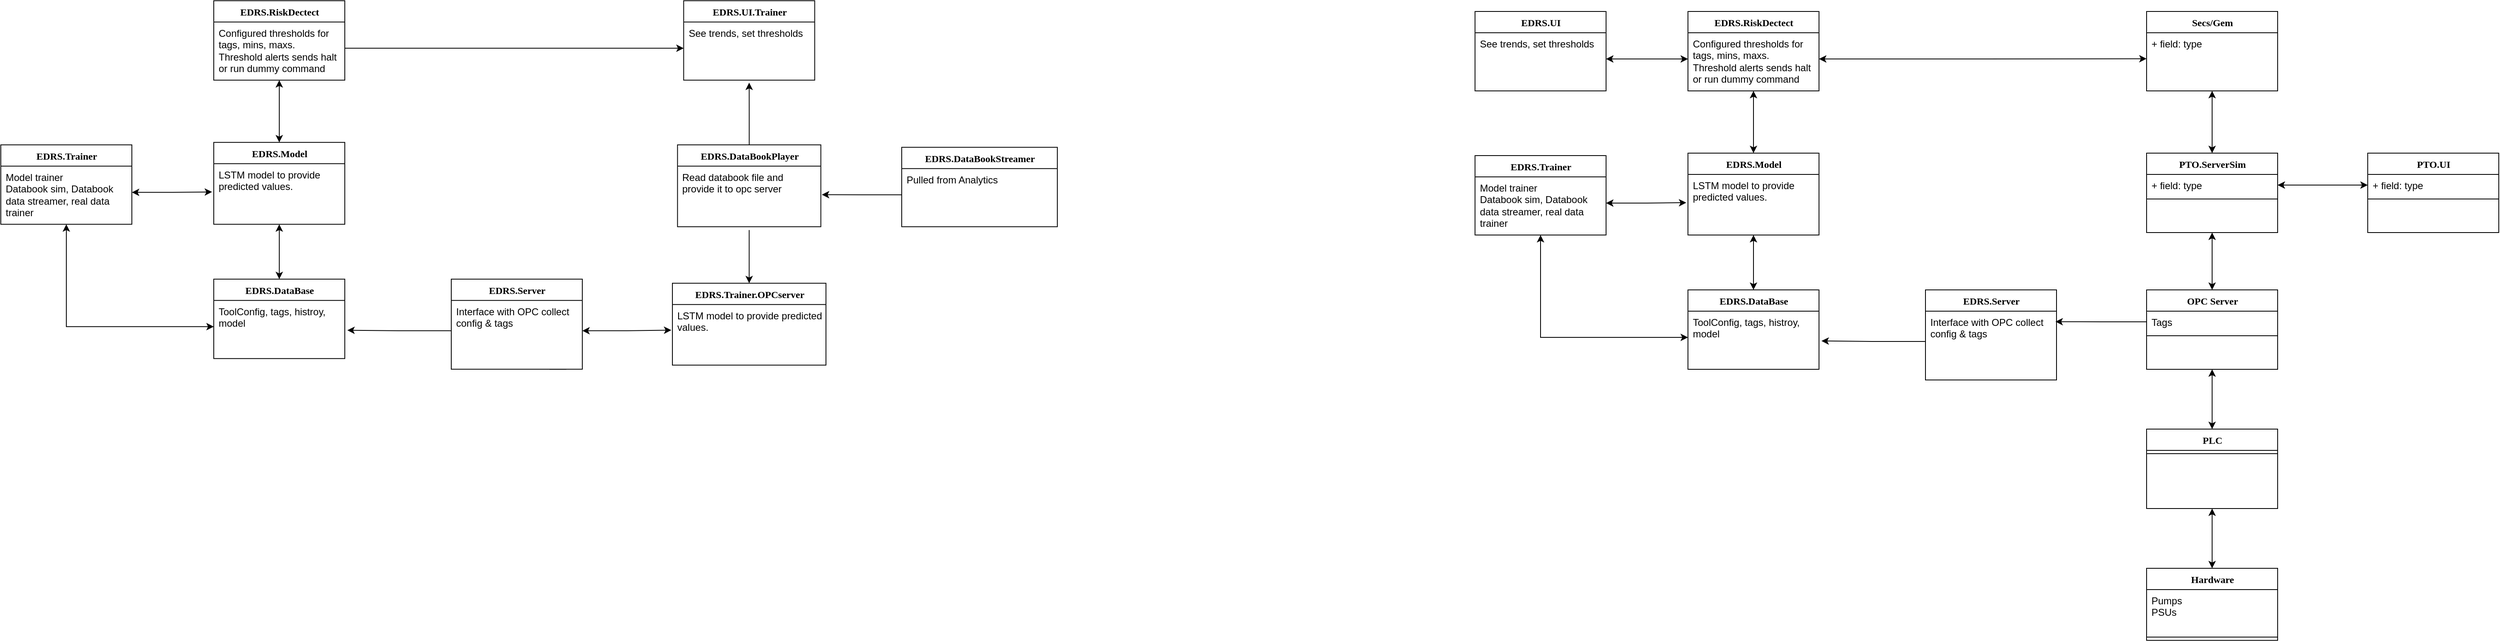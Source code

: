 <mxfile version="24.6.3" type="github">
  <diagram name="Page-1" id="9f46799a-70d6-7492-0946-bef42562c5a5">
    <mxGraphModel dx="3402" dy="1380" grid="1" gridSize="10" guides="1" tooltips="1" connect="1" arrows="1" fold="1" page="1" pageScale="1" pageWidth="1100" pageHeight="850" background="none" math="0" shadow="0">
      <root>
        <mxCell id="0" />
        <mxCell id="1" parent="0" />
        <mxCell id="jNz-noghiVYLugenPzz1-58" style="edgeStyle=orthogonalEdgeStyle;rounded=0;orthogonalLoop=1;jettySize=auto;html=1;exitX=0.5;exitY=0;exitDx=0;exitDy=0;entryX=0.5;entryY=1;entryDx=0;entryDy=0;startArrow=classic;startFill=1;" edge="1" parent="1" source="78961159f06e98e8-30" target="jNz-noghiVYLugenPzz1-15">
          <mxGeometry relative="1" as="geometry" />
        </mxCell>
        <mxCell id="78961159f06e98e8-30" value="PTO.ServerSim" style="swimlane;html=1;fontStyle=1;align=center;verticalAlign=top;childLayout=stackLayout;horizontal=1;startSize=26;horizontalStack=0;resizeParent=1;resizeLast=0;collapsible=1;marginBottom=0;swimlaneFillColor=#ffffff;rounded=0;shadow=0;comic=0;labelBackgroundColor=none;strokeWidth=1;fillColor=none;fontFamily=Verdana;fontSize=12" parent="1" vertex="1">
          <mxGeometry x="430" y="83" width="160" height="97" as="geometry" />
        </mxCell>
        <mxCell id="78961159f06e98e8-31" value="+ field: type" style="text;html=1;strokeColor=none;fillColor=none;align=left;verticalAlign=top;spacingLeft=4;spacingRight=4;whiteSpace=wrap;overflow=hidden;rotatable=0;points=[[0,0.5],[1,0.5]];portConstraint=eastwest;" parent="78961159f06e98e8-30" vertex="1">
          <mxGeometry y="26" width="160" height="26" as="geometry" />
        </mxCell>
        <mxCell id="78961159f06e98e8-38" value="" style="line;html=1;strokeWidth=1;fillColor=none;align=left;verticalAlign=middle;spacingTop=-1;spacingLeft=3;spacingRight=3;rotatable=0;labelPosition=right;points=[];portConstraint=eastwest;" parent="78961159f06e98e8-30" vertex="1">
          <mxGeometry y="52" width="160" height="8" as="geometry" />
        </mxCell>
        <mxCell id="jNz-noghiVYLugenPzz1-57" style="edgeStyle=orthogonalEdgeStyle;rounded=0;orthogonalLoop=1;jettySize=auto;html=1;exitX=0.5;exitY=0;exitDx=0;exitDy=0;entryX=0.5;entryY=1;entryDx=0;entryDy=0;startArrow=classic;startFill=1;" edge="1" parent="1" source="jNz-noghiVYLugenPzz1-2" target="78961159f06e98e8-30">
          <mxGeometry relative="1" as="geometry" />
        </mxCell>
        <mxCell id="jNz-noghiVYLugenPzz1-60" style="edgeStyle=orthogonalEdgeStyle;rounded=0;orthogonalLoop=1;jettySize=auto;html=1;exitX=0.5;exitY=1;exitDx=0;exitDy=0;startArrow=classic;startFill=1;" edge="1" parent="1" source="jNz-noghiVYLugenPzz1-2" target="jNz-noghiVYLugenPzz1-7">
          <mxGeometry relative="1" as="geometry" />
        </mxCell>
        <mxCell id="jNz-noghiVYLugenPzz1-2" value="OPC Server" style="swimlane;html=1;fontStyle=1;align=center;verticalAlign=top;childLayout=stackLayout;horizontal=1;startSize=26;horizontalStack=0;resizeParent=1;resizeLast=0;collapsible=1;marginBottom=0;swimlaneFillColor=#ffffff;rounded=0;shadow=0;comic=0;labelBackgroundColor=none;strokeWidth=1;fillColor=none;fontFamily=Verdana;fontSize=12" vertex="1" parent="1">
          <mxGeometry x="430" y="250" width="160" height="97" as="geometry" />
        </mxCell>
        <mxCell id="jNz-noghiVYLugenPzz1-3" value="Tags" style="text;html=1;strokeColor=none;fillColor=none;align=left;verticalAlign=top;spacingLeft=4;spacingRight=4;whiteSpace=wrap;overflow=hidden;rotatable=0;points=[[0,0.5],[1,0.5]];portConstraint=eastwest;" vertex="1" parent="jNz-noghiVYLugenPzz1-2">
          <mxGeometry y="26" width="160" height="26" as="geometry" />
        </mxCell>
        <mxCell id="jNz-noghiVYLugenPzz1-4" value="" style="line;html=1;strokeWidth=1;fillColor=none;align=left;verticalAlign=middle;spacingTop=-1;spacingLeft=3;spacingRight=3;rotatable=0;labelPosition=right;points=[];portConstraint=eastwest;" vertex="1" parent="jNz-noghiVYLugenPzz1-2">
          <mxGeometry y="52" width="160" height="8" as="geometry" />
        </mxCell>
        <mxCell id="jNz-noghiVYLugenPzz1-62" style="edgeStyle=orthogonalEdgeStyle;rounded=0;orthogonalLoop=1;jettySize=auto;html=1;exitX=0.5;exitY=1;exitDx=0;exitDy=0;entryX=0.5;entryY=0;entryDx=0;entryDy=0;startArrow=classic;startFill=1;" edge="1" parent="1" source="jNz-noghiVYLugenPzz1-7" target="jNz-noghiVYLugenPzz1-11">
          <mxGeometry relative="1" as="geometry" />
        </mxCell>
        <mxCell id="jNz-noghiVYLugenPzz1-7" value="PLC" style="swimlane;html=1;fontStyle=1;align=center;verticalAlign=top;childLayout=stackLayout;horizontal=1;startSize=26;horizontalStack=0;resizeParent=1;resizeLast=0;collapsible=1;marginBottom=0;swimlaneFillColor=#ffffff;rounded=0;shadow=0;comic=0;labelBackgroundColor=none;strokeWidth=1;fillColor=none;fontFamily=Verdana;fontSize=12" vertex="1" parent="1">
          <mxGeometry x="430" y="420" width="160" height="97" as="geometry" />
        </mxCell>
        <mxCell id="jNz-noghiVYLugenPzz1-9" value="" style="line;html=1;strokeWidth=1;fillColor=none;align=left;verticalAlign=middle;spacingTop=-1;spacingLeft=3;spacingRight=3;rotatable=0;labelPosition=right;points=[];portConstraint=eastwest;" vertex="1" parent="jNz-noghiVYLugenPzz1-7">
          <mxGeometry y="26" width="160" height="8" as="geometry" />
        </mxCell>
        <mxCell id="jNz-noghiVYLugenPzz1-11" value="Hardware" style="swimlane;html=1;fontStyle=1;align=center;verticalAlign=top;childLayout=stackLayout;horizontal=1;startSize=26;horizontalStack=0;resizeParent=1;resizeLast=0;collapsible=1;marginBottom=0;swimlaneFillColor=#ffffff;rounded=0;shadow=0;comic=0;labelBackgroundColor=none;strokeWidth=1;fillColor=none;fontFamily=Verdana;fontSize=12" vertex="1" parent="1">
          <mxGeometry x="430" y="590" width="160" height="88" as="geometry" />
        </mxCell>
        <mxCell id="jNz-noghiVYLugenPzz1-12" value="&lt;div&gt;Pumps&lt;/div&gt;&lt;div&gt;PSUs&lt;/div&gt;" style="text;html=1;strokeColor=none;fillColor=none;align=left;verticalAlign=top;spacingLeft=4;spacingRight=4;whiteSpace=wrap;overflow=hidden;rotatable=0;points=[[0,0.5],[1,0.5]];portConstraint=eastwest;" vertex="1" parent="jNz-noghiVYLugenPzz1-11">
          <mxGeometry y="26" width="160" height="54" as="geometry" />
        </mxCell>
        <mxCell id="jNz-noghiVYLugenPzz1-13" value="" style="line;html=1;strokeWidth=1;fillColor=none;align=left;verticalAlign=middle;spacingTop=-1;spacingLeft=3;spacingRight=3;rotatable=0;labelPosition=right;points=[];portConstraint=eastwest;" vertex="1" parent="jNz-noghiVYLugenPzz1-11">
          <mxGeometry y="80" width="160" height="8" as="geometry" />
        </mxCell>
        <mxCell id="jNz-noghiVYLugenPzz1-15" value="Secs/Gem" style="swimlane;html=1;fontStyle=1;align=center;verticalAlign=top;childLayout=stackLayout;horizontal=1;startSize=26;horizontalStack=0;resizeParent=1;resizeLast=0;collapsible=1;marginBottom=0;swimlaneFillColor=#ffffff;rounded=0;shadow=0;comic=0;labelBackgroundColor=none;strokeWidth=1;fillColor=none;fontFamily=Verdana;fontSize=12" vertex="1" parent="1">
          <mxGeometry x="430" y="-90" width="160" height="97" as="geometry" />
        </mxCell>
        <mxCell id="jNz-noghiVYLugenPzz1-16" value="+ field: type" style="text;html=1;strokeColor=none;fillColor=none;align=left;verticalAlign=top;spacingLeft=4;spacingRight=4;whiteSpace=wrap;overflow=hidden;rotatable=0;points=[[0,0.5],[1,0.5]];portConstraint=eastwest;" vertex="1" parent="jNz-noghiVYLugenPzz1-15">
          <mxGeometry y="26" width="160" height="26" as="geometry" />
        </mxCell>
        <mxCell id="jNz-noghiVYLugenPzz1-18" value="PTO.UI" style="swimlane;html=1;fontStyle=1;align=center;verticalAlign=top;childLayout=stackLayout;horizontal=1;startSize=26;horizontalStack=0;resizeParent=1;resizeLast=0;collapsible=1;marginBottom=0;swimlaneFillColor=#ffffff;rounded=0;shadow=0;comic=0;labelBackgroundColor=none;strokeWidth=1;fillColor=none;fontFamily=Verdana;fontSize=12" vertex="1" parent="1">
          <mxGeometry x="700" y="83" width="160" height="97" as="geometry" />
        </mxCell>
        <mxCell id="jNz-noghiVYLugenPzz1-19" value="+ field: type" style="text;html=1;strokeColor=none;fillColor=none;align=left;verticalAlign=top;spacingLeft=4;spacingRight=4;whiteSpace=wrap;overflow=hidden;rotatable=0;points=[[0,0.5],[1,0.5]];portConstraint=eastwest;" vertex="1" parent="jNz-noghiVYLugenPzz1-18">
          <mxGeometry y="26" width="160" height="26" as="geometry" />
        </mxCell>
        <mxCell id="jNz-noghiVYLugenPzz1-20" value="" style="line;html=1;strokeWidth=1;fillColor=none;align=left;verticalAlign=middle;spacingTop=-1;spacingLeft=3;spacingRight=3;rotatable=0;labelPosition=right;points=[];portConstraint=eastwest;" vertex="1" parent="jNz-noghiVYLugenPzz1-18">
          <mxGeometry y="52" width="160" height="8" as="geometry" />
        </mxCell>
        <mxCell id="jNz-noghiVYLugenPzz1-27" style="edgeStyle=orthogonalEdgeStyle;rounded=0;orthogonalLoop=1;jettySize=auto;html=1;exitX=0.75;exitY=1;exitDx=0;exitDy=0;" edge="1" parent="1" source="jNz-noghiVYLugenPzz1-23">
          <mxGeometry relative="1" as="geometry">
            <mxPoint x="300" y="350" as="targetPoint" />
          </mxGeometry>
        </mxCell>
        <mxCell id="jNz-noghiVYLugenPzz1-23" value="EDRS.Server" style="swimlane;html=1;fontStyle=1;align=center;verticalAlign=top;childLayout=stackLayout;horizontal=1;startSize=26;horizontalStack=0;resizeParent=1;resizeLast=0;collapsible=1;marginBottom=0;swimlaneFillColor=#ffffff;rounded=0;shadow=0;comic=0;labelBackgroundColor=none;strokeWidth=1;fillColor=none;fontFamily=Verdana;fontSize=12" vertex="1" parent="1">
          <mxGeometry x="160" y="250" width="160" height="110" as="geometry" />
        </mxCell>
        <mxCell id="jNz-noghiVYLugenPzz1-24" value="Interface with OPC collect config &amp;amp; tags" style="text;html=1;strokeColor=none;fillColor=none;align=left;verticalAlign=top;spacingLeft=4;spacingRight=4;whiteSpace=wrap;overflow=hidden;rotatable=0;points=[[0,0.5],[1,0.5]];portConstraint=eastwest;" vertex="1" parent="jNz-noghiVYLugenPzz1-23">
          <mxGeometry y="26" width="160" height="74" as="geometry" />
        </mxCell>
        <mxCell id="jNz-noghiVYLugenPzz1-68" style="edgeStyle=orthogonalEdgeStyle;rounded=0;orthogonalLoop=1;jettySize=auto;html=1;exitX=0.5;exitY=0;exitDx=0;exitDy=0;entryX=0.5;entryY=1;entryDx=0;entryDy=0;startArrow=classic;startFill=1;" edge="1" parent="1" source="jNz-noghiVYLugenPzz1-28" target="jNz-noghiVYLugenPzz1-31">
          <mxGeometry relative="1" as="geometry" />
        </mxCell>
        <mxCell id="jNz-noghiVYLugenPzz1-28" value="EDRS.Model" style="swimlane;html=1;fontStyle=1;align=center;verticalAlign=top;childLayout=stackLayout;horizontal=1;startSize=26;horizontalStack=0;resizeParent=1;resizeLast=0;collapsible=1;marginBottom=0;swimlaneFillColor=#ffffff;rounded=0;shadow=0;comic=0;labelBackgroundColor=none;strokeWidth=1;fillColor=none;fontFamily=Verdana;fontSize=12" vertex="1" parent="1">
          <mxGeometry x="-130" y="83" width="160" height="100" as="geometry" />
        </mxCell>
        <mxCell id="jNz-noghiVYLugenPzz1-29" value="LSTM model to provide predicted values.&amp;nbsp;" style="text;html=1;strokeColor=none;fillColor=none;align=left;verticalAlign=top;spacingLeft=4;spacingRight=4;whiteSpace=wrap;overflow=hidden;rotatable=0;points=[[0,0.5],[1,0.5]];portConstraint=eastwest;" vertex="1" parent="jNz-noghiVYLugenPzz1-28">
          <mxGeometry y="26" width="160" height="74" as="geometry" />
        </mxCell>
        <mxCell id="jNz-noghiVYLugenPzz1-31" value="EDRS.RiskDectect" style="swimlane;html=1;fontStyle=1;align=center;verticalAlign=top;childLayout=stackLayout;horizontal=1;startSize=26;horizontalStack=0;resizeParent=1;resizeLast=0;collapsible=1;marginBottom=0;swimlaneFillColor=#ffffff;rounded=0;shadow=0;comic=0;labelBackgroundColor=none;strokeWidth=1;fillColor=none;fontFamily=Verdana;fontSize=12" vertex="1" parent="1">
          <mxGeometry x="-130" y="-90" width="160" height="97" as="geometry" />
        </mxCell>
        <mxCell id="jNz-noghiVYLugenPzz1-84" style="edgeStyle=orthogonalEdgeStyle;rounded=0;orthogonalLoop=1;jettySize=auto;html=1;exitX=1;exitY=0.5;exitDx=0;exitDy=0;startArrow=classic;startFill=1;" edge="1" parent="jNz-noghiVYLugenPzz1-31" source="jNz-noghiVYLugenPzz1-32">
          <mxGeometry relative="1" as="geometry">
            <mxPoint x="560" y="57.69" as="targetPoint" />
          </mxGeometry>
        </mxCell>
        <mxCell id="jNz-noghiVYLugenPzz1-32" value="Configured thresholds for tags, mins, maxs.&lt;div&gt;Threshold alerts sends halt or run dummy command&lt;/div&gt;" style="text;html=1;strokeColor=none;fillColor=none;align=left;verticalAlign=top;spacingLeft=4;spacingRight=4;whiteSpace=wrap;overflow=hidden;rotatable=0;points=[[0,0.5],[1,0.5]];portConstraint=eastwest;" vertex="1" parent="jNz-noghiVYLugenPzz1-31">
          <mxGeometry y="26" width="160" height="64" as="geometry" />
        </mxCell>
        <mxCell id="jNz-noghiVYLugenPzz1-34" value="EDRS.Trainer" style="swimlane;html=1;fontStyle=1;align=center;verticalAlign=top;childLayout=stackLayout;horizontal=1;startSize=26;horizontalStack=0;resizeParent=1;resizeLast=0;collapsible=1;marginBottom=0;swimlaneFillColor=#ffffff;rounded=0;shadow=0;comic=0;labelBackgroundColor=none;strokeWidth=1;fillColor=none;fontFamily=Verdana;fontSize=12" vertex="1" parent="1">
          <mxGeometry x="-390" y="86" width="160" height="97" as="geometry" />
        </mxCell>
        <mxCell id="jNz-noghiVYLugenPzz1-35" value="Model trainer&lt;div&gt;Databook sim, Databook data streamer, real data trainer&lt;/div&gt;" style="text;html=1;strokeColor=none;fillColor=none;align=left;verticalAlign=top;spacingLeft=4;spacingRight=4;whiteSpace=wrap;overflow=hidden;rotatable=0;points=[[0,0.5],[1,0.5]];portConstraint=eastwest;" vertex="1" parent="jNz-noghiVYLugenPzz1-34">
          <mxGeometry y="26" width="160" height="64" as="geometry" />
        </mxCell>
        <mxCell id="jNz-noghiVYLugenPzz1-64" style="edgeStyle=orthogonalEdgeStyle;rounded=0;orthogonalLoop=1;jettySize=auto;html=1;exitX=0.5;exitY=0;exitDx=0;exitDy=0;entryX=0.5;entryY=1;entryDx=0;entryDy=0;startArrow=classic;startFill=1;" edge="1" parent="1" source="jNz-noghiVYLugenPzz1-37" target="jNz-noghiVYLugenPzz1-28">
          <mxGeometry relative="1" as="geometry" />
        </mxCell>
        <mxCell id="jNz-noghiVYLugenPzz1-37" value="EDRS.DataBase" style="swimlane;html=1;fontStyle=1;align=center;verticalAlign=top;childLayout=stackLayout;horizontal=1;startSize=26;horizontalStack=0;resizeParent=1;resizeLast=0;collapsible=1;marginBottom=0;swimlaneFillColor=#ffffff;rounded=0;shadow=0;comic=0;labelBackgroundColor=none;strokeWidth=1;fillColor=none;fontFamily=Verdana;fontSize=12" vertex="1" parent="1">
          <mxGeometry x="-130" y="250" width="160" height="97" as="geometry" />
        </mxCell>
        <mxCell id="jNz-noghiVYLugenPzz1-38" value="ToolConfig, tags, histroy, model" style="text;html=1;strokeColor=none;fillColor=none;align=left;verticalAlign=top;spacingLeft=4;spacingRight=4;whiteSpace=wrap;overflow=hidden;rotatable=0;points=[[0,0.5],[1,0.5]];portConstraint=eastwest;" vertex="1" parent="jNz-noghiVYLugenPzz1-37">
          <mxGeometry y="26" width="160" height="64" as="geometry" />
        </mxCell>
        <mxCell id="jNz-noghiVYLugenPzz1-45" value="EDRS.UI" style="swimlane;html=1;fontStyle=1;align=center;verticalAlign=top;childLayout=stackLayout;horizontal=1;startSize=26;horizontalStack=0;resizeParent=1;resizeLast=0;collapsible=1;marginBottom=0;swimlaneFillColor=#ffffff;rounded=0;shadow=0;comic=0;labelBackgroundColor=none;strokeWidth=1;fillColor=none;fontFamily=Verdana;fontSize=12" vertex="1" parent="1">
          <mxGeometry x="-390" y="-90" width="160" height="97" as="geometry" />
        </mxCell>
        <mxCell id="jNz-noghiVYLugenPzz1-46" value="See trends, set thresholds" style="text;html=1;strokeColor=none;fillColor=none;align=left;verticalAlign=top;spacingLeft=4;spacingRight=4;whiteSpace=wrap;overflow=hidden;rotatable=0;points=[[0,0.5],[1,0.5]];portConstraint=eastwest;" vertex="1" parent="jNz-noghiVYLugenPzz1-45">
          <mxGeometry y="26" width="160" height="64" as="geometry" />
        </mxCell>
        <mxCell id="jNz-noghiVYLugenPzz1-59" style="edgeStyle=orthogonalEdgeStyle;rounded=0;orthogonalLoop=1;jettySize=auto;html=1;exitX=1;exitY=0.5;exitDx=0;exitDy=0;entryX=0;entryY=0.5;entryDx=0;entryDy=0;startArrow=classic;startFill=1;" edge="1" parent="1" source="78961159f06e98e8-31" target="jNz-noghiVYLugenPzz1-19">
          <mxGeometry relative="1" as="geometry" />
        </mxCell>
        <mxCell id="jNz-noghiVYLugenPzz1-75" style="edgeStyle=orthogonalEdgeStyle;rounded=0;orthogonalLoop=1;jettySize=auto;html=1;startArrow=classic;startFill=1;" edge="1" parent="1" source="jNz-noghiVYLugenPzz1-46" target="jNz-noghiVYLugenPzz1-32">
          <mxGeometry relative="1" as="geometry" />
        </mxCell>
        <mxCell id="jNz-noghiVYLugenPzz1-78" style="edgeStyle=orthogonalEdgeStyle;rounded=0;orthogonalLoop=1;jettySize=auto;html=1;exitX=0;exitY=0.5;exitDx=0;exitDy=0;entryX=0.992;entryY=0.173;entryDx=0;entryDy=0;entryPerimeter=0;" edge="1" parent="1" source="jNz-noghiVYLugenPzz1-3" target="jNz-noghiVYLugenPzz1-24">
          <mxGeometry relative="1" as="geometry" />
        </mxCell>
        <mxCell id="jNz-noghiVYLugenPzz1-79" style="edgeStyle=orthogonalEdgeStyle;rounded=0;orthogonalLoop=1;jettySize=auto;html=1;entryX=0.5;entryY=1;entryDx=0;entryDy=0;startArrow=classic;startFill=1;" edge="1" parent="1" source="jNz-noghiVYLugenPzz1-38" target="jNz-noghiVYLugenPzz1-34">
          <mxGeometry relative="1" as="geometry" />
        </mxCell>
        <mxCell id="jNz-noghiVYLugenPzz1-81" style="edgeStyle=orthogonalEdgeStyle;rounded=0;orthogonalLoop=1;jettySize=auto;html=1;entryX=-0.013;entryY=0.466;entryDx=0;entryDy=0;entryPerimeter=0;startArrow=classic;startFill=1;" edge="1" parent="1" source="jNz-noghiVYLugenPzz1-35" target="jNz-noghiVYLugenPzz1-29">
          <mxGeometry relative="1" as="geometry">
            <mxPoint x="-140" y="144" as="targetPoint" />
          </mxGeometry>
        </mxCell>
        <mxCell id="jNz-noghiVYLugenPzz1-82" style="edgeStyle=orthogonalEdgeStyle;rounded=0;orthogonalLoop=1;jettySize=auto;html=1;entryX=1.019;entryY=0.568;entryDx=0;entryDy=0;entryPerimeter=0;startArrow=none;startFill=0;endArrow=classic;endFill=1;" edge="1" parent="1" source="jNz-noghiVYLugenPzz1-24" target="jNz-noghiVYLugenPzz1-38">
          <mxGeometry relative="1" as="geometry" />
        </mxCell>
        <mxCell id="jNz-noghiVYLugenPzz1-85" value="EDRS.DataBookStreamer" style="swimlane;html=1;fontStyle=1;align=center;verticalAlign=top;childLayout=stackLayout;horizontal=1;startSize=26;horizontalStack=0;resizeParent=1;resizeLast=0;collapsible=1;marginBottom=0;swimlaneFillColor=#ffffff;rounded=0;shadow=0;comic=0;labelBackgroundColor=none;strokeWidth=1;fillColor=none;fontFamily=Verdana;fontSize=12" vertex="1" parent="1">
          <mxGeometry x="-1090" y="75.92" width="190" height="97" as="geometry" />
        </mxCell>
        <mxCell id="jNz-noghiVYLugenPzz1-86" value="Pulled from Analytics" style="text;html=1;strokeColor=none;fillColor=none;align=left;verticalAlign=top;spacingLeft=4;spacingRight=4;whiteSpace=wrap;overflow=hidden;rotatable=0;points=[[0,0.5],[1,0.5]];portConstraint=eastwest;" vertex="1" parent="jNz-noghiVYLugenPzz1-85">
          <mxGeometry y="26" width="190" height="64" as="geometry" />
        </mxCell>
        <mxCell id="jNz-noghiVYLugenPzz1-129" style="edgeStyle=orthogonalEdgeStyle;rounded=0;orthogonalLoop=1;jettySize=auto;html=1;" edge="1" parent="1" source="jNz-noghiVYLugenPzz1-87">
          <mxGeometry relative="1" as="geometry">
            <mxPoint x="-1276.25" y="-3.08" as="targetPoint" />
          </mxGeometry>
        </mxCell>
        <mxCell id="jNz-noghiVYLugenPzz1-87" value="EDRS.DataBookPlayer" style="swimlane;html=1;fontStyle=1;align=center;verticalAlign=top;childLayout=stackLayout;horizontal=1;startSize=26;horizontalStack=0;resizeParent=1;resizeLast=0;collapsible=1;marginBottom=0;swimlaneFillColor=#ffffff;rounded=0;shadow=0;comic=0;labelBackgroundColor=none;strokeWidth=1;fillColor=none;fontFamily=Verdana;fontSize=12" vertex="1" parent="1">
          <mxGeometry x="-1363.75" y="72.92" width="175" height="100" as="geometry" />
        </mxCell>
        <mxCell id="jNz-noghiVYLugenPzz1-88" value="Read databook file and provide it to opc server" style="text;html=1;strokeColor=none;fillColor=none;align=left;verticalAlign=top;spacingLeft=4;spacingRight=4;whiteSpace=wrap;overflow=hidden;rotatable=0;points=[[0,0.5],[1,0.5]];portConstraint=eastwest;" vertex="1" parent="jNz-noghiVYLugenPzz1-87">
          <mxGeometry y="26" width="175" height="74" as="geometry" />
        </mxCell>
        <mxCell id="jNz-noghiVYLugenPzz1-122" style="edgeStyle=orthogonalEdgeStyle;rounded=0;orthogonalLoop=1;jettySize=auto;html=1;startArrow=classic;startFill=1;endArrow=none;endFill=0;" edge="1" parent="1" source="jNz-noghiVYLugenPzz1-90">
          <mxGeometry relative="1" as="geometry">
            <mxPoint x="-1276.25" y="176.92" as="targetPoint" />
          </mxGeometry>
        </mxCell>
        <mxCell id="jNz-noghiVYLugenPzz1-90" value="EDRS.Trainer.OPCserver" style="swimlane;html=1;fontStyle=1;align=center;verticalAlign=top;childLayout=stackLayout;horizontal=1;startSize=26;horizontalStack=0;resizeParent=1;resizeLast=0;collapsible=1;marginBottom=0;swimlaneFillColor=#ffffff;rounded=0;shadow=0;comic=0;labelBackgroundColor=none;strokeWidth=1;fillColor=none;fontFamily=Verdana;fontSize=12" vertex="1" parent="1">
          <mxGeometry x="-1370" y="241.92" width="187.5" height="100" as="geometry" />
        </mxCell>
        <mxCell id="jNz-noghiVYLugenPzz1-91" value="LSTM model to provide predicted values.&amp;nbsp;" style="text;html=1;strokeColor=none;fillColor=none;align=left;verticalAlign=top;spacingLeft=4;spacingRight=4;whiteSpace=wrap;overflow=hidden;rotatable=0;points=[[0,0.5],[1,0.5]];portConstraint=eastwest;" vertex="1" parent="jNz-noghiVYLugenPzz1-90">
          <mxGeometry y="26" width="187.5" height="74" as="geometry" />
        </mxCell>
        <mxCell id="jNz-noghiVYLugenPzz1-98" style="edgeStyle=orthogonalEdgeStyle;rounded=0;orthogonalLoop=1;jettySize=auto;html=1;exitX=0.75;exitY=1;exitDx=0;exitDy=0;" edge="1" parent="1" source="jNz-noghiVYLugenPzz1-99">
          <mxGeometry relative="1" as="geometry">
            <mxPoint x="-1500" y="336.92" as="targetPoint" />
          </mxGeometry>
        </mxCell>
        <mxCell id="jNz-noghiVYLugenPzz1-99" value="EDRS.Server" style="swimlane;html=1;fontStyle=1;align=center;verticalAlign=top;childLayout=stackLayout;horizontal=1;startSize=26;horizontalStack=0;resizeParent=1;resizeLast=0;collapsible=1;marginBottom=0;swimlaneFillColor=#ffffff;rounded=0;shadow=0;comic=0;labelBackgroundColor=none;strokeWidth=1;fillColor=none;fontFamily=Verdana;fontSize=12" vertex="1" parent="1">
          <mxGeometry x="-1640" y="236.92" width="160" height="110" as="geometry" />
        </mxCell>
        <mxCell id="jNz-noghiVYLugenPzz1-100" value="Interface with OPC collect config &amp;amp; tags" style="text;html=1;strokeColor=none;fillColor=none;align=left;verticalAlign=top;spacingLeft=4;spacingRight=4;whiteSpace=wrap;overflow=hidden;rotatable=0;points=[[0,0.5],[1,0.5]];portConstraint=eastwest;" vertex="1" parent="jNz-noghiVYLugenPzz1-99">
          <mxGeometry y="26" width="160" height="74" as="geometry" />
        </mxCell>
        <mxCell id="jNz-noghiVYLugenPzz1-101" style="edgeStyle=orthogonalEdgeStyle;rounded=0;orthogonalLoop=1;jettySize=auto;html=1;exitX=0.5;exitY=0;exitDx=0;exitDy=0;entryX=0.5;entryY=1;entryDx=0;entryDy=0;startArrow=classic;startFill=1;" edge="1" parent="1" source="jNz-noghiVYLugenPzz1-102" target="jNz-noghiVYLugenPzz1-104">
          <mxGeometry relative="1" as="geometry" />
        </mxCell>
        <mxCell id="jNz-noghiVYLugenPzz1-102" value="EDRS.Model" style="swimlane;html=1;fontStyle=1;align=center;verticalAlign=top;childLayout=stackLayout;horizontal=1;startSize=26;horizontalStack=0;resizeParent=1;resizeLast=0;collapsible=1;marginBottom=0;swimlaneFillColor=#ffffff;rounded=0;shadow=0;comic=0;labelBackgroundColor=none;strokeWidth=1;fillColor=none;fontFamily=Verdana;fontSize=12" vertex="1" parent="1">
          <mxGeometry x="-1930" y="69.92" width="160" height="100" as="geometry" />
        </mxCell>
        <mxCell id="jNz-noghiVYLugenPzz1-103" value="LSTM model to provide predicted values.&amp;nbsp;" style="text;html=1;strokeColor=none;fillColor=none;align=left;verticalAlign=top;spacingLeft=4;spacingRight=4;whiteSpace=wrap;overflow=hidden;rotatable=0;points=[[0,0.5],[1,0.5]];portConstraint=eastwest;" vertex="1" parent="jNz-noghiVYLugenPzz1-102">
          <mxGeometry y="26" width="160" height="74" as="geometry" />
        </mxCell>
        <mxCell id="jNz-noghiVYLugenPzz1-104" value="EDRS.RiskDectect" style="swimlane;html=1;fontStyle=1;align=center;verticalAlign=top;childLayout=stackLayout;horizontal=1;startSize=26;horizontalStack=0;resizeParent=1;resizeLast=0;collapsible=1;marginBottom=0;swimlaneFillColor=#ffffff;rounded=0;shadow=0;comic=0;labelBackgroundColor=none;strokeWidth=1;fillColor=none;fontFamily=Verdana;fontSize=12" vertex="1" parent="1">
          <mxGeometry x="-1930" y="-103.08" width="160" height="97" as="geometry" />
        </mxCell>
        <mxCell id="jNz-noghiVYLugenPzz1-106" value="Configured thresholds for tags, mins, maxs.&lt;div&gt;Threshold alerts sends halt or run dummy command&lt;/div&gt;" style="text;html=1;strokeColor=none;fillColor=none;align=left;verticalAlign=top;spacingLeft=4;spacingRight=4;whiteSpace=wrap;overflow=hidden;rotatable=0;points=[[0,0.5],[1,0.5]];portConstraint=eastwest;" vertex="1" parent="jNz-noghiVYLugenPzz1-104">
          <mxGeometry y="26" width="160" height="64" as="geometry" />
        </mxCell>
        <mxCell id="jNz-noghiVYLugenPzz1-107" value="EDRS.Trainer" style="swimlane;html=1;fontStyle=1;align=center;verticalAlign=top;childLayout=stackLayout;horizontal=1;startSize=26;horizontalStack=0;resizeParent=1;resizeLast=0;collapsible=1;marginBottom=0;swimlaneFillColor=#ffffff;rounded=0;shadow=0;comic=0;labelBackgroundColor=none;strokeWidth=1;fillColor=none;fontFamily=Verdana;fontSize=12" vertex="1" parent="1">
          <mxGeometry x="-2190" y="72.92" width="160" height="97" as="geometry" />
        </mxCell>
        <mxCell id="jNz-noghiVYLugenPzz1-108" value="Model trainer&lt;div&gt;Databook sim, Databook data streamer, real data trainer&lt;/div&gt;" style="text;html=1;strokeColor=none;fillColor=none;align=left;verticalAlign=top;spacingLeft=4;spacingRight=4;whiteSpace=wrap;overflow=hidden;rotatable=0;points=[[0,0.5],[1,0.5]];portConstraint=eastwest;" vertex="1" parent="jNz-noghiVYLugenPzz1-107">
          <mxGeometry y="26" width="160" height="64" as="geometry" />
        </mxCell>
        <mxCell id="jNz-noghiVYLugenPzz1-109" style="edgeStyle=orthogonalEdgeStyle;rounded=0;orthogonalLoop=1;jettySize=auto;html=1;exitX=0.5;exitY=0;exitDx=0;exitDy=0;entryX=0.5;entryY=1;entryDx=0;entryDy=0;startArrow=classic;startFill=1;" edge="1" parent="1" source="jNz-noghiVYLugenPzz1-110" target="jNz-noghiVYLugenPzz1-102">
          <mxGeometry relative="1" as="geometry" />
        </mxCell>
        <mxCell id="jNz-noghiVYLugenPzz1-110" value="EDRS.DataBase" style="swimlane;html=1;fontStyle=1;align=center;verticalAlign=top;childLayout=stackLayout;horizontal=1;startSize=26;horizontalStack=0;resizeParent=1;resizeLast=0;collapsible=1;marginBottom=0;swimlaneFillColor=#ffffff;rounded=0;shadow=0;comic=0;labelBackgroundColor=none;strokeWidth=1;fillColor=none;fontFamily=Verdana;fontSize=12" vertex="1" parent="1">
          <mxGeometry x="-1930" y="236.92" width="160" height="97" as="geometry" />
        </mxCell>
        <mxCell id="jNz-noghiVYLugenPzz1-111" value="ToolConfig, tags, histroy, model" style="text;html=1;strokeColor=none;fillColor=none;align=left;verticalAlign=top;spacingLeft=4;spacingRight=4;whiteSpace=wrap;overflow=hidden;rotatable=0;points=[[0,0.5],[1,0.5]];portConstraint=eastwest;" vertex="1" parent="jNz-noghiVYLugenPzz1-110">
          <mxGeometry y="26" width="160" height="64" as="geometry" />
        </mxCell>
        <mxCell id="jNz-noghiVYLugenPzz1-115" style="edgeStyle=orthogonalEdgeStyle;rounded=0;orthogonalLoop=1;jettySize=auto;html=1;entryX=0.5;entryY=1;entryDx=0;entryDy=0;startArrow=classic;startFill=1;" edge="1" parent="1" source="jNz-noghiVYLugenPzz1-111" target="jNz-noghiVYLugenPzz1-107">
          <mxGeometry relative="1" as="geometry" />
        </mxCell>
        <mxCell id="jNz-noghiVYLugenPzz1-116" style="edgeStyle=orthogonalEdgeStyle;rounded=0;orthogonalLoop=1;jettySize=auto;html=1;entryX=-0.013;entryY=0.466;entryDx=0;entryDy=0;entryPerimeter=0;startArrow=classic;startFill=1;" edge="1" parent="1" source="jNz-noghiVYLugenPzz1-108" target="jNz-noghiVYLugenPzz1-103">
          <mxGeometry relative="1" as="geometry">
            <mxPoint x="-1940" y="130.92" as="targetPoint" />
          </mxGeometry>
        </mxCell>
        <mxCell id="jNz-noghiVYLugenPzz1-117" style="edgeStyle=orthogonalEdgeStyle;rounded=0;orthogonalLoop=1;jettySize=auto;html=1;entryX=1.019;entryY=0.568;entryDx=0;entryDy=0;entryPerimeter=0;startArrow=none;startFill=0;endArrow=classic;endFill=1;" edge="1" parent="1" source="jNz-noghiVYLugenPzz1-100" target="jNz-noghiVYLugenPzz1-111">
          <mxGeometry relative="1" as="geometry" />
        </mxCell>
        <mxCell id="jNz-noghiVYLugenPzz1-119" style="edgeStyle=orthogonalEdgeStyle;rounded=0;orthogonalLoop=1;jettySize=auto;html=1;exitX=1;exitY=0.5;exitDx=0;exitDy=0;entryX=-0.007;entryY=0.422;entryDx=0;entryDy=0;entryPerimeter=0;startArrow=classic;startFill=1;" edge="1" parent="1" source="jNz-noghiVYLugenPzz1-100" target="jNz-noghiVYLugenPzz1-91">
          <mxGeometry relative="1" as="geometry" />
        </mxCell>
        <mxCell id="jNz-noghiVYLugenPzz1-124" value="EDRS.UI.Trainer" style="swimlane;html=1;fontStyle=1;align=center;verticalAlign=top;childLayout=stackLayout;horizontal=1;startSize=26;horizontalStack=0;resizeParent=1;resizeLast=0;collapsible=1;marginBottom=0;swimlaneFillColor=#ffffff;rounded=0;shadow=0;comic=0;labelBackgroundColor=none;strokeWidth=1;fillColor=none;fontFamily=Verdana;fontSize=12" vertex="1" parent="1">
          <mxGeometry x="-1356.25" y="-103.08" width="160" height="97" as="geometry" />
        </mxCell>
        <mxCell id="jNz-noghiVYLugenPzz1-125" value="See trends, set thresholds" style="text;html=1;strokeColor=none;fillColor=none;align=left;verticalAlign=top;spacingLeft=4;spacingRight=4;whiteSpace=wrap;overflow=hidden;rotatable=0;points=[[0,0.5],[1,0.5]];portConstraint=eastwest;" vertex="1" parent="jNz-noghiVYLugenPzz1-124">
          <mxGeometry y="26" width="160" height="64" as="geometry" />
        </mxCell>
        <mxCell id="jNz-noghiVYLugenPzz1-128" style="edgeStyle=orthogonalEdgeStyle;rounded=0;orthogonalLoop=1;jettySize=auto;html=1;exitX=0;exitY=0.5;exitDx=0;exitDy=0;entryX=1.007;entryY=0.47;entryDx=0;entryDy=0;entryPerimeter=0;" edge="1" parent="1" source="jNz-noghiVYLugenPzz1-86" target="jNz-noghiVYLugenPzz1-88">
          <mxGeometry relative="1" as="geometry">
            <mxPoint x="-1180" y="134.349" as="targetPoint" />
          </mxGeometry>
        </mxCell>
        <mxCell id="jNz-noghiVYLugenPzz1-131" style="edgeStyle=orthogonalEdgeStyle;rounded=0;orthogonalLoop=1;jettySize=auto;html=1;exitX=1;exitY=0.5;exitDx=0;exitDy=0;entryX=0;entryY=0.5;entryDx=0;entryDy=0;" edge="1" parent="1" source="jNz-noghiVYLugenPzz1-106" target="jNz-noghiVYLugenPzz1-125">
          <mxGeometry relative="1" as="geometry" />
        </mxCell>
      </root>
    </mxGraphModel>
  </diagram>
</mxfile>
